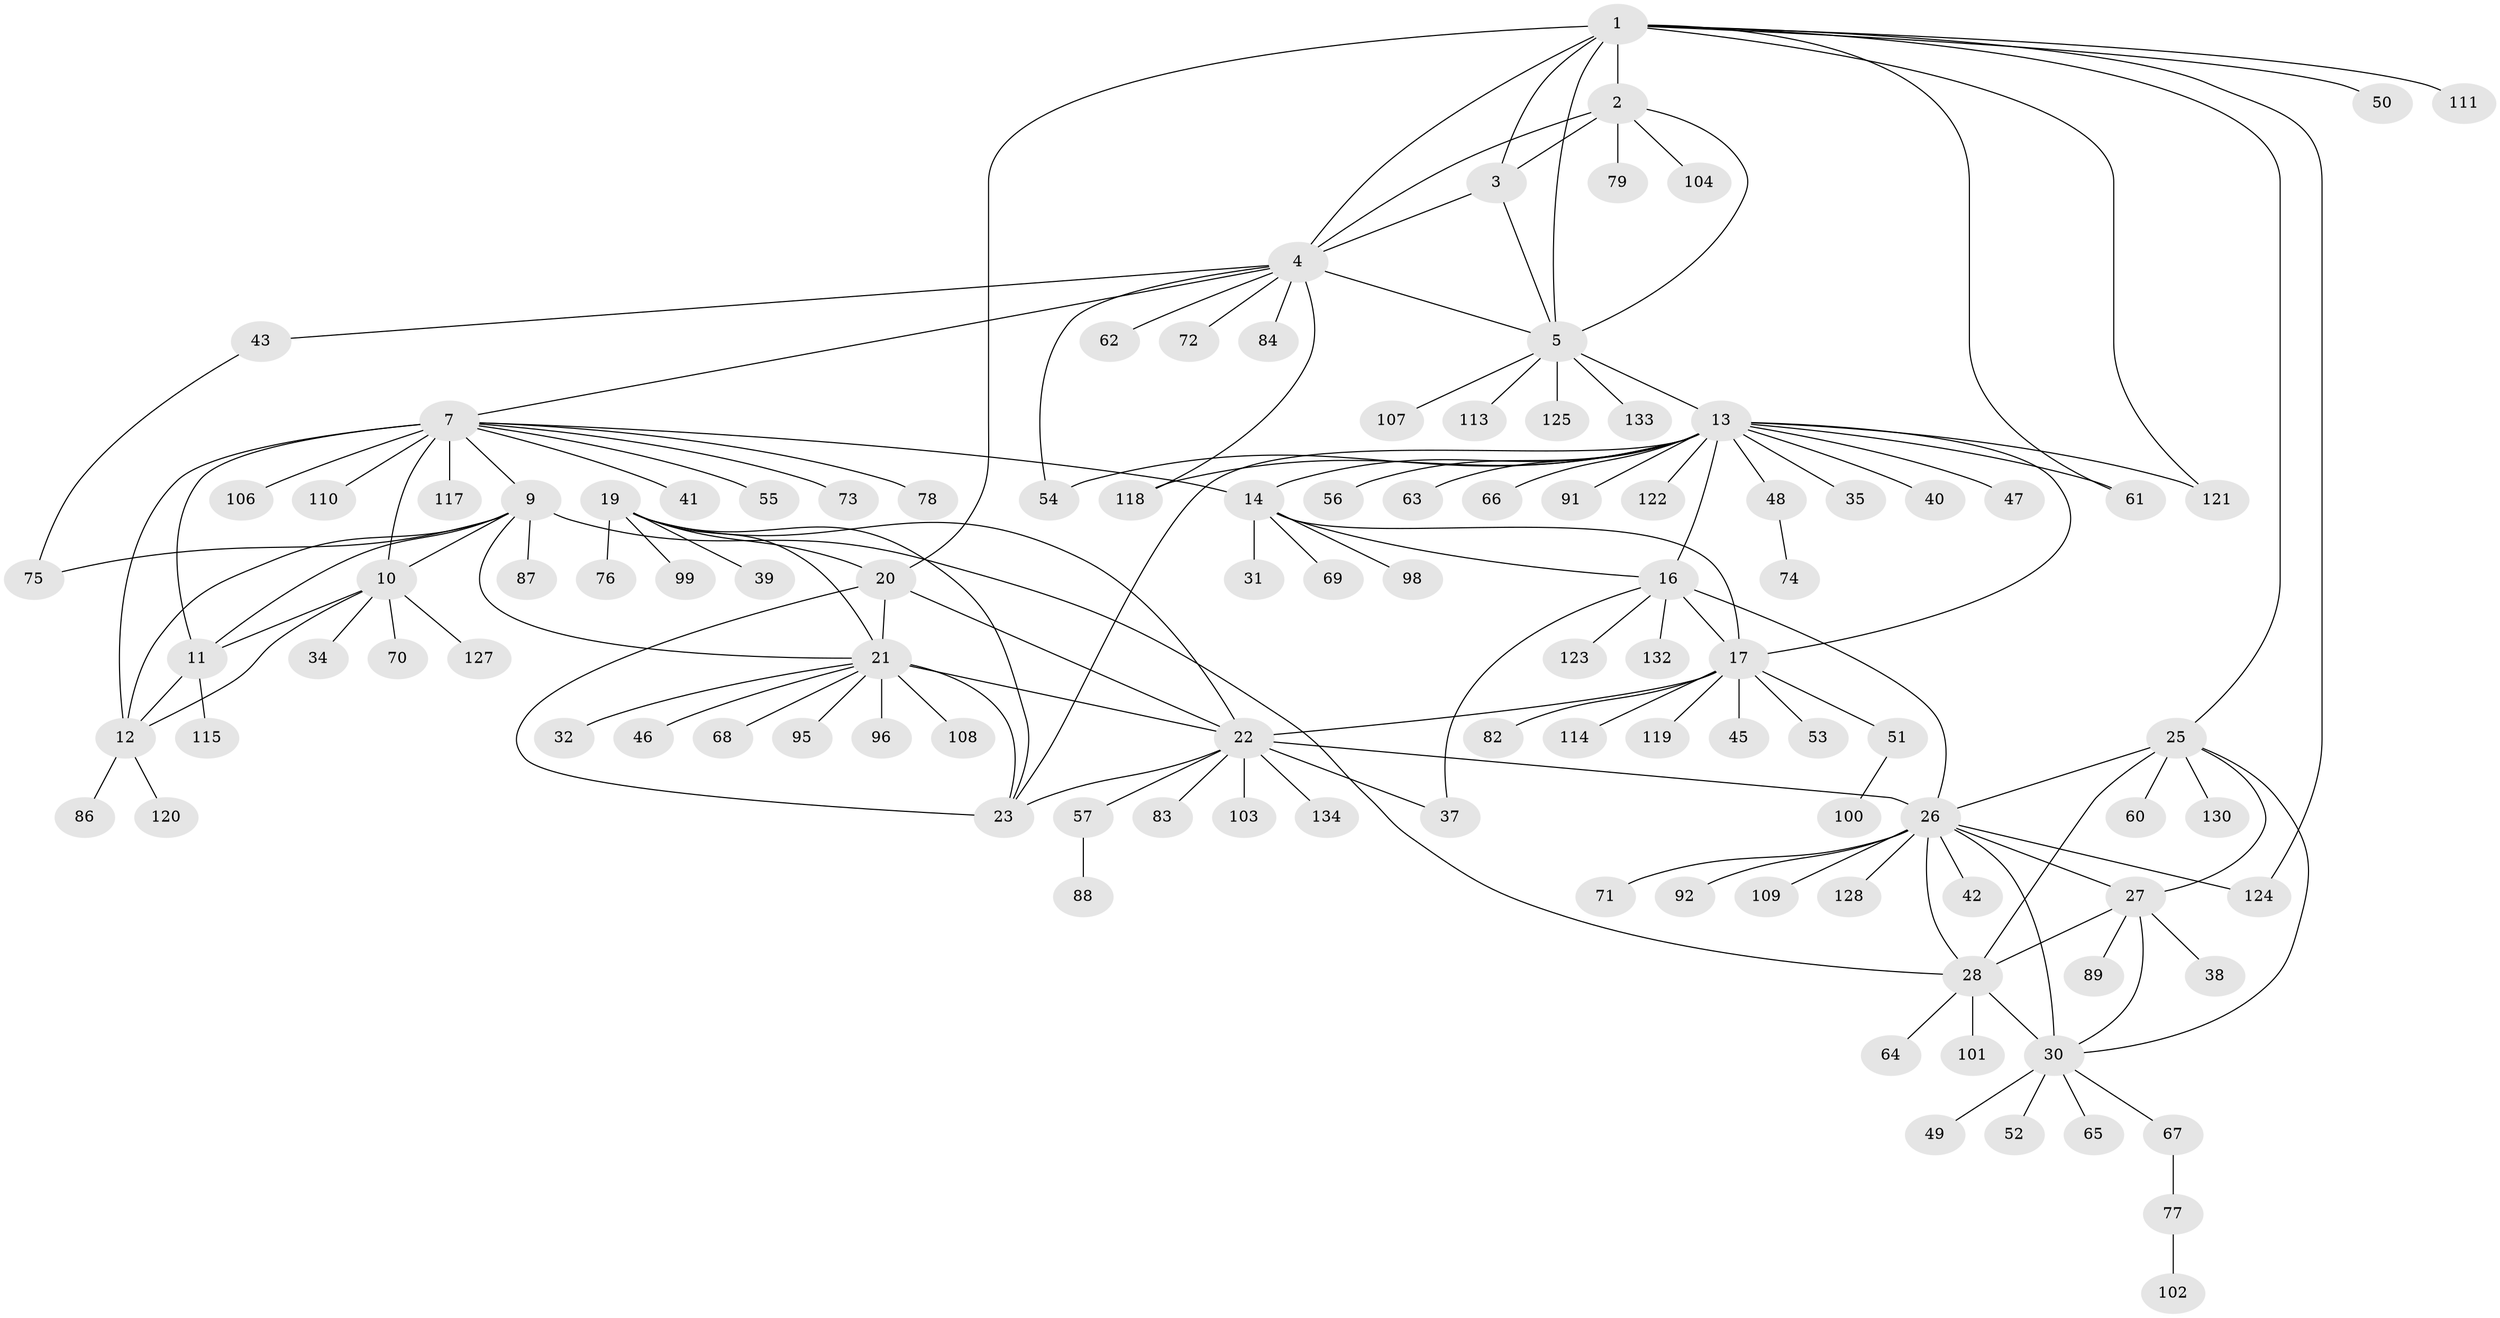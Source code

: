 // original degree distribution, {11: 0.007462686567164179, 8: 0.029850746268656716, 6: 0.03731343283582089, 13: 0.007462686567164179, 10: 0.04477611940298507, 9: 0.04477611940298507, 7: 0.029850746268656716, 17: 0.007462686567164179, 12: 0.007462686567164179, 14: 0.007462686567164179, 1: 0.6417910447761194, 2: 0.12686567164179105, 3: 0.007462686567164179}
// Generated by graph-tools (version 1.1) at 2025/42/03/06/25 10:42:10]
// undirected, 110 vertices, 150 edges
graph export_dot {
graph [start="1"]
  node [color=gray90,style=filled];
  1 [super="+6"];
  2 [super="+93"];
  3 [super="+36"];
  4 [super="+59"];
  5 [super="+131"];
  7 [super="+8"];
  9 [super="+129"];
  10 [super="+85"];
  11 [super="+90"];
  12;
  13 [super="+15"];
  14 [super="+33"];
  16 [super="+44"];
  17 [super="+18"];
  19 [super="+94"];
  20;
  21 [super="+24"];
  22 [super="+126"];
  23;
  25 [super="+116"];
  26 [super="+105"];
  27 [super="+97"];
  28 [super="+29"];
  30 [super="+81"];
  31;
  32;
  34;
  35;
  37;
  38;
  39;
  40;
  41 [super="+58"];
  42;
  43;
  45;
  46;
  47;
  48;
  49;
  50;
  51;
  52;
  53;
  54;
  55;
  56;
  57;
  60 [super="+112"];
  61;
  62;
  63;
  64;
  65;
  66;
  67;
  68;
  69;
  70;
  71;
  72;
  73;
  74;
  75 [super="+80"];
  76;
  77;
  78;
  79;
  82;
  83;
  84;
  86;
  87;
  88;
  89;
  91;
  92;
  95;
  96;
  98;
  99;
  100;
  101;
  102;
  103;
  104;
  106;
  107;
  108;
  109;
  110;
  111;
  113;
  114;
  115;
  117;
  118;
  119;
  120;
  121;
  122;
  123;
  124;
  125;
  127;
  128;
  130;
  132;
  133;
  134;
  1 -- 2 [weight=2];
  1 -- 3 [weight=2];
  1 -- 4 [weight=2];
  1 -- 5 [weight=2];
  1 -- 20;
  1 -- 50;
  1 -- 61;
  1 -- 111;
  1 -- 121;
  1 -- 124;
  1 -- 25;
  2 -- 3;
  2 -- 4;
  2 -- 5;
  2 -- 79;
  2 -- 104;
  3 -- 4;
  3 -- 5;
  4 -- 5;
  4 -- 43;
  4 -- 54;
  4 -- 62;
  4 -- 72;
  4 -- 84;
  4 -- 118;
  4 -- 7;
  5 -- 107;
  5 -- 113;
  5 -- 125;
  5 -- 13;
  5 -- 133;
  7 -- 9 [weight=2];
  7 -- 10 [weight=2];
  7 -- 11 [weight=2];
  7 -- 12 [weight=2];
  7 -- 14;
  7 -- 41;
  7 -- 73;
  7 -- 110;
  7 -- 106;
  7 -- 78;
  7 -- 117;
  7 -- 55;
  9 -- 10;
  9 -- 11;
  9 -- 12;
  9 -- 21;
  9 -- 28;
  9 -- 87;
  9 -- 75;
  10 -- 11;
  10 -- 12;
  10 -- 34;
  10 -- 70;
  10 -- 127;
  11 -- 12;
  11 -- 115;
  12 -- 86;
  12 -- 120;
  13 -- 14 [weight=2];
  13 -- 16 [weight=2];
  13 -- 17 [weight=4];
  13 -- 35;
  13 -- 40;
  13 -- 122;
  13 -- 66;
  13 -- 23;
  13 -- 91;
  13 -- 47;
  13 -- 48;
  13 -- 54;
  13 -- 118;
  13 -- 56;
  13 -- 121;
  13 -- 61;
  13 -- 63;
  14 -- 16;
  14 -- 17 [weight=2];
  14 -- 31;
  14 -- 69;
  14 -- 98;
  16 -- 17 [weight=2];
  16 -- 26;
  16 -- 37;
  16 -- 123;
  16 -- 132;
  17 -- 45;
  17 -- 53;
  17 -- 82;
  17 -- 114;
  17 -- 51;
  17 -- 22;
  17 -- 119;
  19 -- 20;
  19 -- 21 [weight=2];
  19 -- 22;
  19 -- 23;
  19 -- 39;
  19 -- 76;
  19 -- 99;
  20 -- 21 [weight=2];
  20 -- 22;
  20 -- 23;
  21 -- 22 [weight=2];
  21 -- 23 [weight=2];
  21 -- 108;
  21 -- 32;
  21 -- 96;
  21 -- 68;
  21 -- 46;
  21 -- 95;
  22 -- 23;
  22 -- 26;
  22 -- 37;
  22 -- 57;
  22 -- 83;
  22 -- 103;
  22 -- 134;
  25 -- 26;
  25 -- 27;
  25 -- 28 [weight=2];
  25 -- 30;
  25 -- 60;
  25 -- 130;
  26 -- 27;
  26 -- 28 [weight=2];
  26 -- 30;
  26 -- 42;
  26 -- 71;
  26 -- 92;
  26 -- 109;
  26 -- 124;
  26 -- 128;
  27 -- 28 [weight=2];
  27 -- 30;
  27 -- 38;
  27 -- 89;
  28 -- 30 [weight=2];
  28 -- 101;
  28 -- 64;
  30 -- 49;
  30 -- 52;
  30 -- 65;
  30 -- 67;
  43 -- 75;
  48 -- 74;
  51 -- 100;
  57 -- 88;
  67 -- 77;
  77 -- 102;
}
